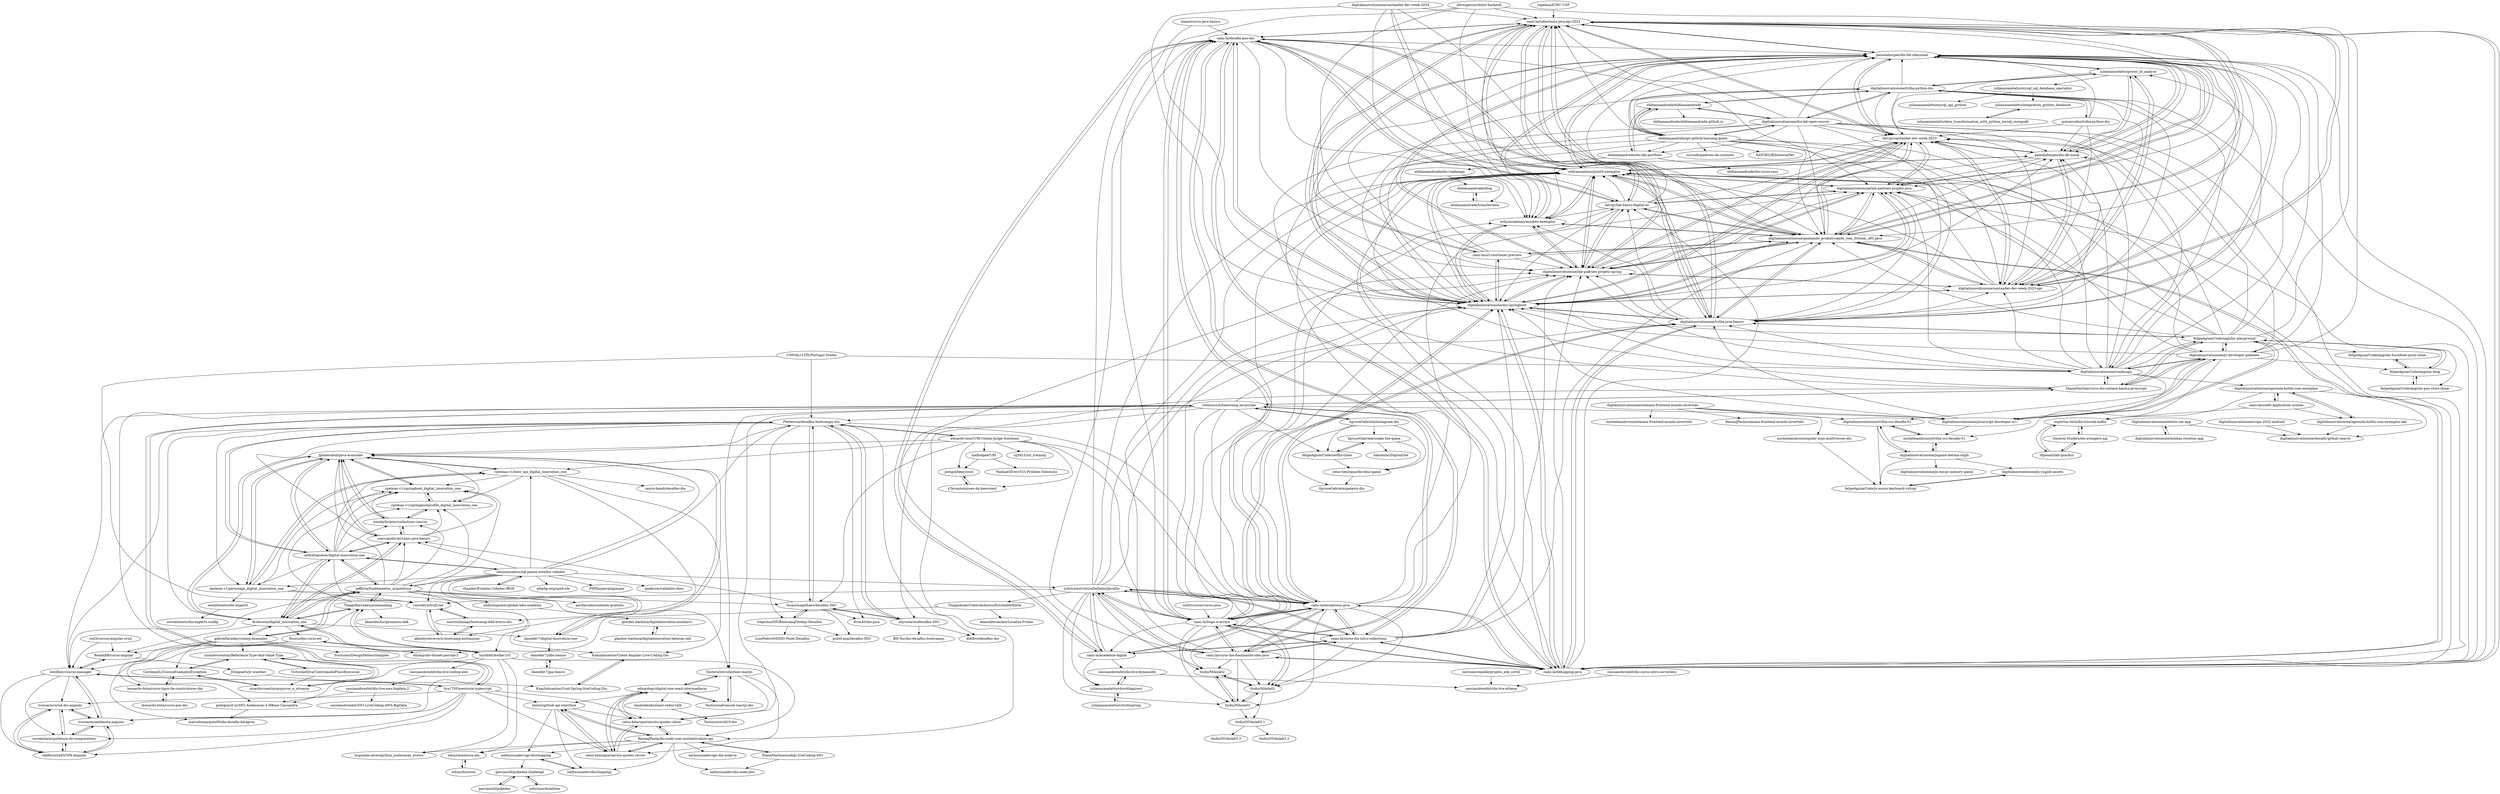 digraph G {
"ropalma/ICMC-USP" -> "cami-la/collections-java-api-2023" ["e"=1]
"eduardo-mior/URI-Online-Judge-Solutions" -> "Pleiterson/desafios-bootcamps-dio"
"eduardo-mior/URI-Online-Judge-Solutions" -> "malbolgee/URI"
"eduardo-mior/URI-Online-Judge-Solutions" -> "lucasrmagalhaes/desafios-DIO"
"eduardo-mior/URI-Online-Judge-Solutions" -> "cami-la/exceptions-java"
"eduardo-mior/URI-Online-Judge-Solutions" -> "rg3915/uri_training"
"eduardo-mior/URI-Online-Judge-Solutions" -> "xTecna/solucoes-da-beecrowd"
"eduardo-mior/URI-Online-Judge-Solutions" -> "rpeleias-v1/beer_api_digital_innovation_one"
"eduardo-mior/URI-Online-Judge-Solutions" -> "potigol/beecrowd"
"eduardo-mior/URI-Online-Judge-Solutions" -> "cami-la/loops-e-arrays"
"eduardo-mior/URI-Online-Judge-Solutions" -> "jpbaterabsb/java-avancado"
"loiane/curso-java-basico" -> "cami-la/desafio-poo-dio" ["e"=1]
"loiane/curso-java-basico" -> "cami-la/loops-e-arrays" ["e"=1]
"malbolgee/URI" -> "NadiaaOliverr/Uri-Problem-Solutions"
"malbolgee/URI" -> "potigol/beecrowd"
"potigol/beecrowd" -> "xTecna/solucoes-da-beecrowd"
"Tautorn/introduction-reactjs" -> "eduardogc/digital-one-react-intermediario"
"Tautorn/introduction-reactjs" -> "Tautorn/advanced-reactjs-dio"
"Tautorn/introduction-reactjs" -> "celso-henrique/naruto-quotes-client"
"Tautorn/introduction-reactjs" -> "celso-henrique/naruto-quotes-server"
"eduardogc/digital-one-react-intermediario" -> "Tautorn/introduction-reactjs"
"eduardogc/digital-one-react-intermediario" -> "celso-henrique/naruto-quotes-server"
"eduardogc/digital-one-react-intermediario" -> "Tautorn/advanced-reactjs-dio"
"eduardogc/digital-one-react-intermediario" -> "celso-henrique/naruto-quotes-client"
"eduardogc/digital-one-react-intermediario" -> "renatobenks/react-redux-talk"
"eduardogc/digital-one-react-intermediario" -> "benits/github-api-interface"
"ThiagoBarradas/jsonmasking" -> "drobcosta/digital_innovation_one"
"ThiagoBarradas/jsonmasking" -> "jeffhsta/fundamentos_arquitetura"
"ThiagoBarradas/jsonmasking" -> "luistkd4/docker101"
"ThiagoBarradas/jsonmasking" -> "rpeleias-v1/springboot_digital_innovation_one"
"ThiagoBarradas/jsonmasking" -> "khaosdoctor/promises-talk"
"jeffhsta/fundamentos_arquitetura" -> "ThiagoBarradas/jsonmasking"
"jeffhsta/fundamentos_arquitetura" -> "andrelugomes/digital-innovation-one"
"jeffhsta/fundamentos_arquitetura" -> "drobcosta/digital_innovation_one"
"jeffhsta/fundamentos_arquitetura" -> "jpbaterabsb/java-avancado"
"jeffhsta/fundamentos_arquitetura" -> "marcopollivier/class.java-basico"
"jeffhsta/fundamentos_arquitetura" -> "luistkd4/docker101"
"jeffhsta/fundamentos_arquitetura" -> "gabrielfaraday/csharp-examples"
"jeffhsta/fundamentos_arquitetura" -> "rpeleias-v1/springboot_digital_innovation_one"
"jeffhsta/fundamentos_arquitetura" -> "perifacode/conteudo-gratuito" ["e"=1]
"jeffhsta/fundamentos_arquitetura" -> "wesleyfuchter/collections-course"
"jeffhsta/fundamentos_arquitetura" -> "lucasrmagalhaes/desafios-DIO"
"jeffhsta/fundamentos_arquitetura" -> "Tautorn/introduction-reactjs"
"jeffhsta/fundamentos_arquitetura" -> "wesllhey/course-manager"
"jeffhsta/fundamentos_arquitetura" -> "andrelugomes/global-labs-academy"
"jeffhsta/fundamentos_arquitetura" -> "rpeleias-v1/springbootprofile_digital_innovation_one"
"andrelugomes/digital-innovation-one" -> "marcopollivier/class.java-basico"
"andrelugomes/digital-innovation-one" -> "chinnonsantos/sql-paises-estados-cidades"
"andrelugomes/digital-innovation-one" -> "jpbaterabsb/java-avancado"
"andrelugomes/digital-innovation-one" -> "drobcosta/digital_innovation_one"
"andrelugomes/digital-innovation-one" -> "rpeleias-v1/personapi_digital_innovation_one"
"andrelugomes/digital-innovation-one" -> "rpeleias-v1/springboot_digital_innovation_one"
"andrelugomes/digital-innovation-one" -> "rpeleias-v1/beer_api_digital_innovation_one"
"andrelugomes/digital-innovation-one" -> "jeffhsta/fundamentos_arquitetura"
"andrelugomes/digital-innovation-one" -> "wesleyfuchter/collections-course"
"andrelugomes/digital-innovation-one" -> "ruirodri/introJUnit"
"andrelugomes/digital-innovation-one" -> "rpeleias-v1/springbootprofile_digital_innovation_one"
"andrelugomes/digital-innovation-one" -> "Pleiterson/desafios-bootcamps-dio"
"marcopollivier/class.java-basico" -> "jpbaterabsb/java-avancado"
"marcopollivier/class.java-basico" -> "andrelugomes/digital-innovation-one"
"marcopollivier/class.java-basico" -> "wesleyfuchter/collections-course"
"marcopollivier/class.java-basico" -> "rpeleias-v1/springboot_digital_innovation_one"
"marcopollivier/class.java-basico" -> "rpeleias-v1/springbootprofile_digital_innovation_one"
"marcopollivier/class.java-basico" -> "drobcosta/digital_innovation_one"
"wesleyfuchter/collections-course" -> "marcopollivier/class.java-basico"
"wesleyfuchter/collections-course" -> "jpbaterabsb/java-avancado"
"wesleyfuchter/collections-course" -> "rpeleias-v1/springbootprofile_digital_innovation_one"
"wesleyfuchter/collections-course" -> "rpeleias-v1/springboot_digital_innovation_one"
"andrelugomes/global-labs-academy" -> "glauber-barboza/digitalinovation-mockmvc"
"cod3rcursos/curso-java" -> "cami-la/loops-e-arrays" ["e"=1]
"celso-henrique/dio-dino-game" -> "SpruceGabriela/genesis-dio"
"SpruceGabriela/instagram-dio" -> "SpruceGabriela/snake-the-game"
"SpruceGabriela/instagram-dio" -> "felipeAguiarCode/netflix-clone"
"SpruceGabriela/instagram-dio" -> "SpruceGabriela/genesis-dio"
"SpruceGabriela/instagram-dio" -> "stebsnusch/basecamp-javascript"
"SpruceGabriela/instagram-dio" -> "celso-henrique/dio-dino-game"
"UNIVALI-LITE/Portugol-Studio" -> "Pleiterson/desafios-bootcamps-dio" ["e"=1]
"UNIVALI-LITE/Portugol-Studio" -> "digitalinnovationone/roadmaps" ["e"=1]
"UNIVALI-LITE/Portugol-Studio" -> "ruirodri/introJUnit" ["e"=1]
"danielkv7/jdbc-basico" -> "danielkv7/jpa-basico"
"rpeleias-v1/personapi_digital_innovation_one" -> "rpeleias-v1/beer_api_digital_innovation_one"
"rpeleias-v1/personapi_digital_innovation_one" -> "jpbaterabsb/java-avancado"
"rpeleias-v1/personapi_digital_innovation_one" -> "Kamilahsantos/Client-Angular-Live-Coding-Dio"
"rpeleias-v1/personapi_digital_innovation_one" -> "rpeleias-v1/springboot_digital_innovation_one"
"rpeleias-v1/personapi_digital_innovation_one" -> "oswaldoneto/dio-experts"
"rpeleias-v1/personapi_digital_innovation_one" -> "ruirodri/introJUnit"
"Kamilahsantos/Crud-Spring-liveCoding-Dio" -> "Kamilahsantos/Client-Angular-Live-Coding-Dio"
"Kamilahsantos/Client-Angular-Live-Coding-Dio" -> "Kamilahsantos/Crud-Spring-liveCoding-Dio"
"SpruceGabriela/snake-the-game" -> "celso-henrique/dio-dino-game"
"SpruceGabriela/snake-the-game" -> "felipeAguiarCode/netflix-clone"
"SpruceGabriela/snake-the-game" -> "bahokubo/DigitalOne"
"gabrielfaraday/csharp-examples" -> "drobcosta/digital_innovation_one"
"gabrielfaraday/csharp-examples" -> "leonardo-buta/curso-tipos-de-construtores-dio"
"gabrielfaraday/csharp-examples" -> "elizarp/dio-dotnet-poo-lab-2"
"gabrielfaraday/csharp-examples" -> "wesllhey/course-manager"
"gabrielfaraday/csharp-examples" -> "CarolinaSL/CourseExamplesException"
"gabrielfaraday/csharp-examples" -> "ricardovicentini/Reference-Type-And-Value-Type"
"gabrielfaraday/csharp-examples" -> "jeffhsta/fundamentos_arquitetura"
"gabrielfaraday/csharp-examples" -> "ThiagoBarradas/jsonmasking"
"gabrielfaraday/csharp-examples" -> "RenanRB/curso-angular"
"gabrielfaraday/csharp-examples" -> "fructuoso/DesignPatternSamples" ["e"=1]
"lucasrmagalhaes/desafios-DIO" -> "Pleiterson/desafios-bootcamps-dio"
"lucasrmagalhaes/desafios-DIO" -> "trepichio/DIOBootcampNodejs-Desafios"
"lucasrmagalhaes/desafios-DIO" -> "8rux40/dio-java"
"lucasrmagalhaes/desafios-DIO" -> "shyoutarou/desafios-DIO"
"lucasrmagalhaes/desafios-DIO" -> "printf-ana/desafios-DIO"
"lucasrmagalhaes/desafios-DIO" -> "marcopollivier/class.java-basico"
"wesllhey/course-manager" -> "RenanRB/curso-angular"
"wesllhey/course-manager" -> "ivosoares/ambiente-angular"
"wesllhey/course-manager" -> "cahferreira93/SPA-Angular"
"wesllhey/course-manager" -> "raveenita/arquitetura-de-componentes"
"wesllhey/course-manager" -> "ivosoares/crud-dio-angular"
"wesllhey/course-manager" -> "lira1705/mentoria-typescript"
"JGhignatti/jv-weather" -> "Kamilahsantos/Crud-Spring-liveCoding-Dio"
"cod3rcursos/angular-crud" -> "wesllhey/course-manager" ["e"=1]
"cod3rcursos/angular-crud" -> "RenanRB/curso-angular" ["e"=1]
"danielkv7/digital-innovation-one" -> "jpbaterabsb/java-avancado"
"danielkv7/digital-innovation-one" -> "danielkv7/jdbc-basico"
"rpeleias-v1/beer_api_digital_innovation_one" -> "rpeleias-v1/personapi_digital_innovation_one"
"rpeleias-v1/beer_api_digital_innovation_one" -> "rpeleias-v1/springboot_digital_innovation_one"
"rpeleias-v1/beer_api_digital_innovation_one" -> "jpbaterabsb/java-avancado"
"rpeleias-v1/beer_api_digital_innovation_one" -> "rpeleias-v1/springbootprofile_digital_innovation_one"
"rpeleias-v1/beer_api_digital_innovation_one" -> "danielkv7/digital-innovation-one"
"rpeleias-v1/beer_api_digital_innovation_one" -> "Kamilahsantos/Client-Angular-Live-Coding-Dio"
"rpeleias-v1/beer_api_digital_innovation_one" -> "cassio-kendi/desafios-dio"
"felipeAguiarCode/netflix-clone" -> "SpruceGabriela/snake-the-game"
"felipeAguiarCode/netflix-clone" -> "celso-henrique/dio-dino-game"
"rpeleias-v1/springbootprofile_digital_innovation_one" -> "rpeleias-v1/springboot_digital_innovation_one"
"rpeleias-v1/springbootprofile_digital_innovation_one" -> "wesleyfuchter/collections-course"
"danielkv7/jpa-basico" -> "danielkv7/jdbc-basico"
"rpeleias-v1/springboot_digital_innovation_one" -> "rpeleias-v1/springbootprofile_digital_innovation_one"
"rpeleias-v1/springboot_digital_innovation_one" -> "jpbaterabsb/java-avancado"
"oswaldoneto/dio-experts" -> "oswaldoneto/dio-experts-config"
"drobcosta/digital_innovation_one" -> "jpbaterabsb/java-avancado"
"drobcosta/digital_innovation_one" -> "marcopollivier/class.java-basico"
"drobcosta/digital_innovation_one" -> "andrelugomes/digital-innovation-one"
"drobcosta/digital_innovation_one" -> "ThiagoBarradas/jsonmasking"
"drobcosta/digital_innovation_one" -> "jeffhsta/fundamentos_arquitetura"
"drobcosta/digital_innovation_one" -> "RenanRB/curso-angular"
"drobcosta/digital_innovation_one" -> "luistkd4/docker101"
"drobcosta/digital_innovation_one" -> "gabrielfaraday/csharp-examples"
"drobcosta/digital_innovation_one" -> "ftiosso/dio-curso-etl"
"drobcosta/digital_innovation_one" -> "danielkv7/digital-innovation-one"
"jpbaterabsb/java-avancado" -> "marcopollivier/class.java-basico"
"jpbaterabsb/java-avancado" -> "danielkv7/digital-innovation-one"
"jpbaterabsb/java-avancado" -> "wesleyfuchter/collections-course"
"jpbaterabsb/java-avancado" -> "rpeleias-v1/springboot_digital_innovation_one"
"jpbaterabsb/java-avancado" -> "rpeleias-v1/personapi_digital_innovation_one"
"jpbaterabsb/java-avancado" -> "rpeleias-v1/springbootprofile_digital_innovation_one"
"jpbaterabsb/java-avancado" -> "rpeleias-v1/beer_api_digital_innovation_one"
"jpbaterabsb/java-avancado" -> "drobcosta/digital_innovation_one"
"jpbaterabsb/java-avancado" -> "andrelugomes/digital-innovation-one"
"luistkd4/docker101" -> "cassianobrexbit/dio-live-coding-aws"
"luistkd4/docker101" -> "RenanJPaula/dio-node-user-authentication-api"
"luistkd4/docker101" -> "ftiosso/dio-curso-etl"
"luistkd4/docker101" -> "pentguard-zz/DIO-Aceleracao-4-HBase-Cassandra"
"luistkd4/docker101" -> "ThiagoBarradas/jsonmasking"
"luistkd4/docker101" -> "eduzz/mentoria-dio"
"luistkd4/docker101" -> "drobcosta/digital_innovation_one"
"luistkd4/docker101" -> "huguinho-alves/python_aceleracao_everys"
"neylsoncrepalde/projeto_eda_covid" -> "cassianobrexbit/dio-live-athena"
"RenanRB/curso-angular" -> "wesllhey/course-manager"
"RenanRB/curso-angular" -> "JGhignatti/jv-weather"
"Tautorn/advanced-reactjs-dio" -> "Tautorn/introduction-reactjs"
"Tautorn/advanced-reactjs-dio" -> "eduardogc/digital-one-react-intermediario"
"glauber-barboza/digitalinovation-mockmvc" -> "glauber-barboza/digitalinnovation-hateoas-init"
"eduzz/houston" -> "eduzz/mentoria-dio"
"glauber-barboza/digitalinnovation-hateoas-init" -> "glauber-barboza/digitalinovation-mockmvc"
"lira1705/mentoria-typescript" -> "ivosoares/ambiente-angular"
"lira1705/mentoria-typescript" -> "wesllhey/course-manager"
"lira1705/mentoria-typescript" -> "raveenita/arquitetura-de-componentes"
"lira1705/mentoria-typescript" -> "cahferreira93/SPA-Angular"
"lira1705/mentoria-typescript" -> "benits/github-api-interface"
"lira1705/mentoria-typescript" -> "stebsnusch/basecamp-javascript"
"lira1705/mentoria-typescript" -> "ivosoares/crud-dio-angular"
"lira1705/mentoria-typescript" -> "celso-henrique/naruto-quotes-server"
"lira1705/mentoria-typescript" -> "celso-henrique/naruto-quotes-client"
"cami-la/curso-dio-intro-collections" -> "cami-la/exceptions-java"
"cami-la/curso-dio-intro-collections" -> "cami-la/loops-e-arrays"
"cami-la/curso-dio-intro-collections" -> "willyancaetano/junit5-exemplos"
"cami-la/curso-dio-intro-collections" -> "cami-la/debugging-java"
"cami-la/curso-dio-intro-collections" -> "cami-la/curso-dio-dominando-ides-java"
"cami-la/curso-dio-intro-collections" -> "cami-la/desafio-poo-dio"
"cami-la/curso-dio-intro-collections" -> "jrdutra/estruturaDeDadosJavaDio"
"cami-la/curso-dio-intro-collections" -> "digitalinnovationone/dio-springboot"
"cami-la/curso-dio-intro-collections" -> "cami-la/academia-digital"
"cami-la/curso-dio-intro-collections" -> "tlcdio/MAula01"
"cami-la/curso-dio-intro-collections" -> "digitalinnovationone/lab-padroes-projeto-spring"
"cami-la/curso-dio-intro-collections" -> "digitalinnovationone/ganhando_produtividade_com_Stream_API_Java"
"cami-la/curso-dio-dominando-ides-java" -> "cami-la/loops-e-arrays"
"cami-la/curso-dio-dominando-ides-java" -> "cami-la/exceptions-java"
"cami-la/curso-dio-dominando-ides-java" -> "cami-la/curso-dio-intro-collections"
"cami-la/curso-dio-dominando-ides-java" -> "tlcdio/MAula01"
"cami-la/curso-dio-dominando-ides-java" -> "cami-la/debugging-java"
"cami-la/curso-dio-dominando-ides-java" -> "cami-la/desafio-poo-dio"
"cami-la/curso-dio-dominando-ides-java" -> "jrdutra/estruturaDeDadosJavaDio"
"cami-la/curso-dio-dominando-ides-java" -> "stebsnusch/basecamp-javascript"
"cami-la/curso-dio-dominando-ides-java" -> "willyancaetano/junit5-exemplos"
"cami-la/curso-dio-dominando-ides-java" -> "tlcdio/MAula03"
"cami-la/curso-dio-dominando-ides-java" -> "tlcdio/MAula02"
"cami-la/loops-e-arrays" -> "cami-la/exceptions-java"
"cami-la/loops-e-arrays" -> "cami-la/curso-dio-intro-collections"
"cami-la/loops-e-arrays" -> "cami-la/debugging-java"
"cami-la/loops-e-arrays" -> "cami-la/curso-dio-dominando-ides-java"
"cami-la/loops-e-arrays" -> "cami-la/desafio-poo-dio"
"cami-la/loops-e-arrays" -> "tlcdio/MAula01"
"cami-la/loops-e-arrays" -> "jrdutra/estruturaDeDadosJavaDio"
"cami-la/loops-e-arrays" -> "digitalinnovationone/dio-springboot"
"cami-la/loops-e-arrays" -> "digitalinnovationone/trilha-java-basico"
"cami-la/loops-e-arrays" -> "tlcdio/MAula02"
"cami-la/loops-e-arrays" -> "willyancaetano/junit5-exemplos"
"cami-la/loops-e-arrays" -> "tlcdio/MAula03"
"cami-la/loops-e-arrays" -> "digitalinnovationone/lab-padroes-projeto-spring"
"cami-la/loops-e-arrays" -> "cami-la/academia-digital"
"jrdutra/estruturaDeDadosJavaDio" -> "cami-la/exceptions-java"
"jrdutra/estruturaDeDadosJavaDio" -> "cami-la/curso-dio-intro-collections"
"jrdutra/estruturaDeDadosJavaDio" -> "cami-la/academia-digital"
"jrdutra/estruturaDeDadosJavaDio" -> "cami-la/loops-e-arrays"
"jrdutra/estruturaDeDadosJavaDio" -> "willyancaetano/junit5-exemplos"
"jrdutra/estruturaDeDadosJavaDio" -> "tlcdio/MAula01"
"jrdutra/estruturaDeDadosJavaDio" -> "ruirodri/introJUnit"
"jrdutra/estruturaDeDadosJavaDio" -> "digitalinnovationone/dio-springboot"
"jrdutra/estruturaDeDadosJavaDio" -> "tlcdio/MAula02"
"jrdutra/estruturaDeDadosJavaDio" -> "tlcdio/MAula03"
"jrdutra/estruturaDeDadosJavaDio" -> "julianazanelatto/rdswithapirest"
"jrdutra/estruturaDeDadosJavaDio" -> "cami-la/desafio-poo-dio"
"jrdutra/estruturaDeDadosJavaDio" -> "ThiagoAcam/ControleAcessoEstrelaDaMorte"
"jrdutra/estruturaDeDadosJavaDio" -> "digitalinnovationone/trilha-java-basico"
"jrdutra/estruturaDeDadosJavaDio" -> "cami-la/curso-dio-dominando-ides-java"
"stebsnusch/basecamp-javascript" -> "DianaMartine/curso-dio-sintaxe-basica-javascript"
"stebsnusch/basecamp-javascript" -> "lira1705/mentoria-typescript"
"stebsnusch/basecamp-javascript" -> "wesllhey/course-manager"
"stebsnusch/basecamp-javascript" -> "RenanJPaula/dio-node-user-authentication-api"
"stebsnusch/basecamp-javascript" -> "ivosoares/ambiente-angular"
"stebsnusch/basecamp-javascript" -> "cami-la/exceptions-java"
"stebsnusch/basecamp-javascript" -> "cami-la/curso-dio-dominando-ides-java"
"stebsnusch/basecamp-javascript" -> "SpruceGabriela/instagram-dio"
"stebsnusch/basecamp-javascript" -> "celso-henrique/naruto-quotes-client"
"stebsnusch/basecamp-javascript" -> "cami-la/loops-e-arrays"
"stebsnusch/basecamp-javascript" -> "Tautorn/introduction-reactjs"
"stebsnusch/basecamp-javascript" -> "Pleiterson/desafios-bootcamps-dio"
"stebsnusch/basecamp-javascript" -> "digitalinnovationone/dio-springboot"
"stebsnusch/basecamp-javascript" -> "digitalinnovationone/javascript-developer-m1"
"stebsnusch/basecamp-javascript" -> "felipeAguiarCode/netflix-clone"
"Pleiterson/desafios-bootcamps-dio" -> "lucasrmagalhaes/desafios-DIO"
"Pleiterson/desafios-bootcamps-dio" -> "shyoutarou/desafios-DIO"
"Pleiterson/desafios-bootcamps-dio" -> "eduardo-mior/URI-Online-Judge-Solutions"
"Pleiterson/desafios-bootcamps-dio" -> "trepichio/DIOBootcampNodejs-Desafios"
"Pleiterson/desafios-bootcamps-dio" -> "jpbaterabsb/java-avancado"
"Pleiterson/desafios-bootcamps-dio" -> "didifive/desafios-dio"
"Pleiterson/desafios-bootcamps-dio" -> "8rux40/dio-java"
"Pleiterson/desafios-bootcamps-dio" -> "andrelugomes/digital-innovation-one"
"Pleiterson/desafios-bootcamps-dio" -> "drobcosta/digital_innovation_one"
"Pleiterson/desafios-bootcamps-dio" -> "marcopollivier/class.java-basico"
"Pleiterson/desafios-bootcamps-dio" -> "wesllhey/course-manager"
"Pleiterson/desafios-bootcamps-dio" -> "rpeleias-v1/personapi_digital_innovation_one"
"Pleiterson/desafios-bootcamps-dio" -> "cami-la/exceptions-java"
"cami-la/desafio-poo-dio" -> "cami-la/debugging-java"
"cami-la/desafio-poo-dio" -> "cami-la/exceptions-java"
"cami-la/desafio-poo-dio" -> "digitalinnovationone/dio-springboot"
"cami-la/desafio-poo-dio" -> "willyancaetano/junit5-exemplos"
"cami-la/desafio-poo-dio" -> "digitalinnovationone/ganhando_produtividade_com_Stream_API_Java"
"cami-la/desafio-poo-dio" -> "cami-la/loops-e-arrays"
"cami-la/desafio-poo-dio" -> "cami-la/collections-java-api-2023"
"cami-la/desafio-poo-dio" -> "cami-la/curso-dio-intro-collections"
"cami-la/desafio-poo-dio" -> "digitalinnovationone/lab-padroes-projeto-spring"
"cami-la/desafio-poo-dio" -> "falvojr/lab-banco-digital-oo"
"cami-la/desafio-poo-dio" -> "willyancaetano/mockito-exemplos"
"cami-la/desafio-poo-dio" -> "digitalinnovationone/trilha-java-basico"
"cami-la/desafio-poo-dio" -> "digitalinnovationone/lab-padroes-projeto-java"
"cami-la/desafio-poo-dio" -> "pamelaborges/dio-bd-relacional"
"cami-la/desafio-poo-dio" -> "cami-la/academia-digital"
"falvojr/lab-banco-digital-oo" -> "digitalinnovationone/lab-padroes-projeto-spring"
"falvojr/lab-banco-digital-oo" -> "digitalinnovationone/lab-padroes-projeto-java"
"falvojr/lab-banco-digital-oo" -> "willyancaetano/mockito-exemplos"
"falvojr/lab-banco-digital-oo" -> "digitalinnovationone/ganhando_produtividade_com_Stream_API_Java"
"falvojr/lab-banco-digital-oo" -> "willyancaetano/junit5-exemplos"
"falvojr/lab-banco-digital-oo" -> "digitalinnovationone/dio-springboot"
"falvojr/lab-banco-digital-oo" -> "pamelaborges/dio-bd-relacional"
"falvojr/lab-banco-digital-oo" -> "cami-la/desafio-poo-dio"
"falvojr/lab-banco-digital-oo" -> "cami-la/collections-java-api-2023"
"falvojr/lab-banco-digital-oo" -> "falvojr/santander-dev-week-2023"
"raveenita/arquitetura-de-componentes" -> "cahferreira93/SPA-Angular"
"raveenita/arquitetura-de-componentes" -> "ivosoares/crud-dio-angular"
"raveenita/arquitetura-de-componentes" -> "ivosoares/ambiente-angular"
"cassianobrexbit/dio-live-coding-aws" -> "cassianobrexbit/dio-live-aws-bigdata-2"
"cassianobrexbit/dio-live-aws-bigdata-2" -> "cassianobrexbit/DIO-LiveCoding-AWS-BigData"
"cassianobrexbit/dio-live-aws-bigdata-2" -> "pentguard-zz/DIO-Aceleracao-4-HBase-Cassandra"
"shyoutarou/desafios-DIO" -> "Pleiterson/desafios-bootcamps-dio"
"shyoutarou/desafios-DIO" -> "lucasrmagalhaes/desafios-DIO"
"shyoutarou/desafios-DIO" -> "BH-Tec/dio-desafios-bootcamps"
"shyoutarou/desafios-DIO" -> "didifive/desafios-dio"
"ThiagoAcam/ControleAcessoEstrelaDaMorte" -> "adansklevanskis/Localiza.Frotas"
"ThiagoAcam/ControleAcessoEstrelaDaMorte" -> "elizarp/dio-dotnet-poo-lab-2"
"General-Studies/dio-avengers-api" -> "expertos-tech/dio-tutorial-kafka"
"General-Studies/dio-avengers-api" -> "thpoiani/lab-quarkus"
"ivosoares/ambiente-angular" -> "ivosoares/crud-dio-angular"
"ivosoares/ambiente-angular" -> "cahferreira93/SPA-Angular"
"ivosoares/ambiente-angular" -> "raveenita/arquitetura-de-componentes"
"ivosoares/ambiente-angular" -> "wesllhey/course-manager"
"ivosoares/crud-dio-angular" -> "cahferreira93/SPA-Angular"
"ivosoares/crud-dio-angular" -> "ivosoares/ambiente-angular"
"ivosoares/crud-dio-angular" -> "raveenita/arquitetura-de-componentes"
"renatobenks/react-redux-talk" -> "Tautorn/covid19-dio"
"marcoslimaqa/bootcamp-bdd-everis-dio" -> "akinelyreis/everis-bootcamp-automacao"
"marcoslimaqa/bootcamp-bdd-everis-dio" -> "ruirodri/introJUnit"
"celso-henrique/naruto-quotes-server" -> "celso-henrique/naruto-quotes-client"
"celso-henrique/naruto-quotes-server" -> "benits/github-api-interface"
"celso-henrique/naruto-quotes-server" -> "eduardogc/digital-one-react-intermediario"
"celso-henrique/naruto-quotes-server" -> "RenanJPaula/dio-node-user-authentication-api"
"celso-henrique/naruto-quotes-client" -> "celso-henrique/naruto-quotes-server"
"celso-henrique/naruto-quotes-client" -> "RenanJPaula/dio-node-user-authentication-api"
"celso-henrique/naruto-quotes-client" -> "eduardogc/digital-one-react-intermediario"
"trepichio/DIOBootcampNodejs-Desafios" -> "printf-ana/desafios-DIO"
"trepichio/DIOBootcampNodejs-Desafios" -> "LuizPedroSM/DIO-Node-Desafios"
"trepichio/DIOBootcampNodejs-Desafios" -> "lucasrmagalhaes/desafios-DIO"
"ruirodri/introJUnit" -> "akinelyreis/everis-bootcamp-automacao"
"ruirodri/introJUnit" -> "marcoslimaqa/bootcamp-bdd-everis-dio"
"benits/github-api-interface" -> "nathsouzadev/api-dioshopping"
"benits/github-api-interface" -> "celso-henrique/naruto-quotes-server"
"benits/github-api-interface" -> "nathsouzadev/dioshopping"
"benits/github-api-interface" -> "RenanJPaula/dio-node-user-authentication-api"
"benits/github-api-interface" -> "celso-henrique/naruto-quotes-client"
"nathsouzadev/dioshopping" -> "nathsouzadev/api-dioshopping"
"DianaMartine/nodeJs-liveCoding-DIO" -> "nathsouzadev/dio-node-jest"
"DianaMartine/nodeJs-liveCoding-DIO" -> "RenanJPaula/dio-node-user-authentication-api"
"cahferreira93/SPA-Angular" -> "ivosoares/crud-dio-angular"
"cahferreira93/SPA-Angular" -> "raveenita/arquitetura-de-componentes"
"cahferreira93/SPA-Angular" -> "ivosoares/ambiente-angular"
"ftiosso/dio-curso-etl" -> "pentguard-zz/DIO-Aceleracao-4-HBase-Cassandra"
"ftiosso/dio-curso-etl" -> "marcelomarques05/dio-desafio-dataproc"
"ftiosso/dio-curso-etl" -> "luistkd4/docker101"
"akinelyreis/everis-bootcamp-automacao" -> "marcoslimaqa/bootcamp-bdd-everis-dio"
"akinelyreis/everis-bootcamp-automacao" -> "ruirodri/introJUnit"
"nathsouzadev/api-dioshopping" -> "nathsouzadev/dioshopping"
"nathsouzadev/api-dioshopping" -> "garciawell/pokedex-challenge"
"pentguard-zz/DIO-Aceleracao-4-HBase-Cassandra" -> "marcelomarques05/dio-desafio-dataproc"
"digitalinnovationone/trilha-java-basico" -> "digitalinnovationone/ganhando_produtividade_com_Stream_API_Java"
"digitalinnovationone/trilha-java-basico" -> "cami-la/collections-java-api-2023"
"digitalinnovationone/trilha-java-basico" -> "digitalinnovationone/dio-springboot"
"digitalinnovationone/trilha-java-basico" -> "willyancaetano/junit5-exemplos"
"digitalinnovationone/trilha-java-basico" -> "cami-la/debugging-java"
"digitalinnovationone/trilha-java-basico" -> "pamelaborges/dio-bd-relacional"
"digitalinnovationone/trilha-java-basico" -> "digitalinnovationone/lab-padroes-projeto-java"
"digitalinnovationone/trilha-java-basico" -> "digitalinnovationone/lab-padroes-projeto-spring"
"digitalinnovationone/trilha-java-basico" -> "cami-la/desafio-poo-dio"
"digitalinnovationone/trilha-java-basico" -> "falvojr/santander-dev-week-2023"
"digitalinnovationone/trilha-java-basico" -> "willyancaetano/mockito-exemplos"
"digitalinnovationone/trilha-java-basico" -> "felipeAguiarCode/angular-playground"
"digitalinnovationone/trilha-java-basico" -> "cami-la/loops-e-arrays"
"digitalinnovationone/trilha-java-basico" -> "digitalinnovationone/santander-dev-week-2023-api"
"digitalinnovationone/trilha-java-basico" -> "falvojr/lab-banco-digital-oo"
"cami-la/exceptions-java" -> "cami-la/curso-dio-intro-collections"
"cami-la/exceptions-java" -> "cami-la/debugging-java"
"cami-la/exceptions-java" -> "cami-la/loops-e-arrays"
"cami-la/exceptions-java" -> "cami-la/desafio-poo-dio"
"cami-la/exceptions-java" -> "willyancaetano/junit5-exemplos"
"cami-la/exceptions-java" -> "digitalinnovationone/dio-springboot"
"cami-la/exceptions-java" -> "tlcdio/MAula01"
"cami-la/exceptions-java" -> "cami-la/curso-dio-dominando-ides-java"
"cami-la/exceptions-java" -> "jrdutra/estruturaDeDadosJavaDio"
"cami-la/exceptions-java" -> "digitalinnovationone/lab-padroes-projeto-spring"
"cami-la/exceptions-java" -> "cami-la/academia-digital"
"cami-la/exceptions-java" -> "tlcdio/MAula03"
"cami-la/exceptions-java" -> "tlcdio/MAula02"
"cami-la/exceptions-java" -> "digitalinnovationone/lab-padroes-projeto-java"
"cami-la/exceptions-java" -> "falvojr/lab-banco-digital-oo"
"cami-la/debugging-java" -> "cami-la/exceptions-java"
"cami-la/debugging-java" -> "cami-la/collections-java-api-2023"
"cami-la/debugging-java" -> "digitalinnovationone/trilha-java-basico"
"cami-la/debugging-java" -> "cami-la/desafio-poo-dio"
"cami-la/debugging-java" -> "digitalinnovationone/dio-springboot"
"cami-la/debugging-java" -> "cami-la/loops-e-arrays"
"cami-la/debugging-java" -> "digitalinnovationone/ganhando_produtividade_com_Stream_API_Java"
"cami-la/debugging-java" -> "willyancaetano/junit5-exemplos"
"cami-la/debugging-java" -> "cami-la/curso-dio-intro-collections"
"cami-la/debugging-java" -> "pamelaborges/dio-bd-relacional"
"cami-la/debugging-java" -> "falvojr/lab-banco-digital-oo"
"cami-la/debugging-java" -> "willyancaetano/mockito-exemplos"
"cami-la/debugging-java" -> "digitalinnovationone/lab-padroes-projeto-spring"
"cami-la/debugging-java" -> "cami-la/curso-dio-dominando-ides-java"
"cami-la/debugging-java" -> "digitalinnovationone/lab-padroes-projeto-java"
"digitalinnovationone/javascript-developer-m1" -> "digitalinnovationone/js-developer-pokedex"
"digitalinnovationone/javascript-developer-m1" -> "felipeAguiarCode/angular-playground"
"digitalinnovationone/javascript-developer-m1" -> "micheleambrosio/trilha-css-desafio-01"
"digitalinnovationone/javascript-developer-m1" -> "digitalinnovationone/dio-springboot"
"digitalinnovationone/javascript-developer-m1" -> "digitalinnovationone/trilha-java-basico"
"elidianaandrade/elidianaandrade" -> "elidianaandrade/dio-lab-portfolio"
"elidianaandrade/elidianaandrade" -> "elidianaandrade/elidianaandrade.github.io"
"elidianaandrade/elidianaandrade" -> "digitalinnovationone/dio-lab-open-source"
"elidianaandrade/elidianaandrade" -> "elidianaandrade/git-github-learning-quest"
"elidianaandrade/elidianaandrade" -> "digitalinnovationone/trilha-python-dio"
"tlcdio/MAula03" -> "tlcdio/MAula02"
"tlcdio/MAula03" -> "tlcdio/MAula01"
"tlcdio/MAula03" -> "tlcdio/OOAula03.1"
"tlcdio/MAula02" -> "tlcdio/MAula03"
"tlcdio/MAula02" -> "tlcdio/MAula01"
"tlcdio/MAula01" -> "tlcdio/MAula02"
"tlcdio/MAula01" -> "tlcdio/MAula03"
"tlcdio/MAula01" -> "tlcdio/OOAula03.1"
"tlcdio/OOAula03.1" -> "tlcdio/OOAula03.2"
"tlcdio/OOAula03.1" -> "tlcdio/OOAula03.3"
"willyancaetano/mockito-exemplos" -> "willyancaetano/junit5-exemplos"
"willyancaetano/mockito-exemplos" -> "digitalinnovationone/dio-springboot"
"willyancaetano/mockito-exemplos" -> "digitalinnovationone/ganhando_produtividade_com_Stream_API_Java"
"willyancaetano/mockito-exemplos" -> "pamelaborges/dio-bd-relacional"
"willyancaetano/mockito-exemplos" -> "digitalinnovationone/lab-padroes-projeto-spring"
"digitalinnovationone/dio-springboot" -> "willyancaetano/junit5-exemplos"
"digitalinnovationone/dio-springboot" -> "digitalinnovationone/ganhando_produtividade_com_Stream_API_Java"
"digitalinnovationone/dio-springboot" -> "digitalinnovationone/lab-padroes-projeto-spring"
"digitalinnovationone/dio-springboot" -> "pamelaborges/dio-bd-relacional"
"digitalinnovationone/dio-springboot" -> "cami-la/collections-java-api-2023"
"digitalinnovationone/dio-springboot" -> "digitalinnovationone/lab-padroes-projeto-java"
"digitalinnovationone/dio-springboot" -> "falvojr/santander-dev-week-2023"
"digitalinnovationone/dio-springboot" -> "willyancaetano/mockito-exemplos"
"digitalinnovationone/dio-springboot" -> "digitalinnovationone/santander-dev-week-2023-api"
"digitalinnovationone/dio-springboot" -> "digitalinnovationone/trilha-java-basico"
"digitalinnovationone/dio-springboot" -> "cami-la/desafio-poo-dio"
"digitalinnovationone/dio-springboot" -> "cami-la/debugging-java"
"digitalinnovationone/dio-springboot" -> "cami-la/exceptions-java"
"digitalinnovationone/dio-springboot" -> "pamelaborges/dio-db-nosql"
"digitalinnovationone/dio-springboot" -> "cami-la/url-shortener-preview"
"DianaMartine/curso-dio-sintaxe-basica-javascript" -> "digitalinnovationone/js-developer-pokedex"
"DianaMartine/curso-dio-sintaxe-basica-javascript" -> "stebsnusch/basecamp-javascript"
"DianaMartine/curso-dio-sintaxe-basica-javascript" -> "felipeAguiarCode/angular-playground"
"DianaMartine/curso-dio-sintaxe-basica-javascript" -> "digitalinnovationone/roadmaps"
"DianaMartine/curso-dio-sintaxe-basica-javascript" -> "willyancaetano/junit5-exemplos"
"DianaMartine/curso-dio-sintaxe-basica-javascript" -> "shyoutarou/desafios-DIO"
"digitalinnovationone/lab-padroes-projeto-spring" -> "digitalinnovationone/lab-padroes-projeto-java"
"digitalinnovationone/lab-padroes-projeto-spring" -> "digitalinnovationone/dio-springboot"
"digitalinnovationone/lab-padroes-projeto-spring" -> "willyancaetano/junit5-exemplos"
"digitalinnovationone/lab-padroes-projeto-spring" -> "falvojr/santander-dev-week-2023"
"digitalinnovationone/lab-padroes-projeto-spring" -> "digitalinnovationone/ganhando_produtividade_com_Stream_API_Java"
"digitalinnovationone/lab-padroes-projeto-spring" -> "pamelaborges/dio-bd-relacional"
"digitalinnovationone/lab-padroes-projeto-spring" -> "falvojr/lab-banco-digital-oo"
"digitalinnovationone/lab-padroes-projeto-spring" -> "digitalinnovationone/santander-dev-week-2023-api"
"digitalinnovationone/lab-padroes-projeto-spring" -> "cami-la/collections-java-api-2023"
"digitalinnovationone/lab-padroes-projeto-spring" -> "willyancaetano/mockito-exemplos"
"digitalinnovationone/lab-padroes-projeto-java" -> "digitalinnovationone/lab-padroes-projeto-spring"
"digitalinnovationone/lab-padroes-projeto-java" -> "digitalinnovationone/dio-springboot"
"digitalinnovationone/lab-padroes-projeto-java" -> "willyancaetano/junit5-exemplos"
"digitalinnovationone/lab-padroes-projeto-java" -> "falvojr/santander-dev-week-2023"
"digitalinnovationone/lab-padroes-projeto-java" -> "pamelaborges/dio-bd-relacional"
"digitalinnovationone/lab-padroes-projeto-java" -> "falvojr/lab-banco-digital-oo"
"digitalinnovationone/lab-padroes-projeto-java" -> "digitalinnovationone/ganhando_produtividade_com_Stream_API_Java"
"willyancaetano/junit5-exemplos" -> "willyancaetano/mockito-exemplos"
"willyancaetano/junit5-exemplos" -> "digitalinnovationone/dio-springboot"
"willyancaetano/junit5-exemplos" -> "digitalinnovationone/ganhando_produtividade_com_Stream_API_Java"
"willyancaetano/junit5-exemplos" -> "pamelaborges/dio-bd-relacional"
"willyancaetano/junit5-exemplos" -> "digitalinnovationone/lab-padroes-projeto-spring"
"willyancaetano/junit5-exemplos" -> "digitalinnovationone/lab-padroes-projeto-java"
"willyancaetano/junit5-exemplos" -> "cami-la/collections-java-api-2023"
"willyancaetano/junit5-exemplos" -> "falvojr/santander-dev-week-2023"
"willyancaetano/junit5-exemplos" -> "pamelaborges/dio-db-nosql"
"willyancaetano/junit5-exemplos" -> "digitalinnovationone/trilha-java-basico"
"leonardo-buta/curso-tipos-de-construtores-dio" -> "leonardo-buta/curso-poo-dio"
"leonardo-buta/curso-tipos-de-construtores-dio" -> "CarolinaSL/CourseExamplesException"
"ricardovicentini/Reference-Type-And-Value-Type" -> "ricardovicentini/arquivos_e_streams"
"ricardovicentini/Reference-Type-And-Value-Type" -> "CarolinaSL/CourseExamplesException"
"ricardovicentini/Reference-Type-And-Value-Type" -> "VictordaSiIva/ControlandoFluxoExecucao"
"expertos-tech/dio-tutorial-kafka" -> "General-Studies/dio-avengers-api"
"expertos-tech/dio-tutorial-kafka" -> "thpoiani/lab-quarkus"
"RenanJPaula/dio-node-user-authentication-api" -> "nathsouzadev/api-dioshopping"
"RenanJPaula/dio-node-user-authentication-api" -> "celso-henrique/naruto-quotes-client"
"RenanJPaula/dio-node-user-authentication-api" -> "celso-henrique/naruto-quotes-server"
"RenanJPaula/dio-node-user-authentication-api" -> "DianaMartine/nodeJs-liveCoding-DIO"
"RenanJPaula/dio-node-user-authentication-api" -> "benits/github-api-interface"
"RenanJPaula/dio-node-user-authentication-api" -> "nathsouzadev/dioshopping"
"RenanJPaula/dio-node-user-authentication-api" -> "eduzz/mentoria-dio"
"RenanJPaula/dio-node-user-authentication-api" -> "nathsouzadev/api-dio-node-ts"
"RenanJPaula/dio-node-user-authentication-api" -> "huguinho-alves/python_aceleracao_everys"
"RenanJPaula/dio-node-user-authentication-api" -> "nathsouzadev/dio-node-jest"
"cassianobrexbit/dio-live-dynamodb" -> "cassianobrexbit/dio-live-athena"
"cassianobrexbit/dio-live-dynamodb" -> "julianazanelatto/rdswithapirest"
"cami-la/academia-digital" -> "cassianobrexbit/dio-live-dynamodb"
"cami-la/academia-digital" -> "cami-la/exceptions-java"
"cami-la/academia-digital" -> "jrdutra/estruturaDeDadosJavaDio"
"cami-la/academia-digital" -> "cami-la/curso-dio-intro-collections"
"cami-la/academia-digital" -> "julianazanelatto/rdswithapirest"
"cami-la/academia-digital" -> "cami-la/desafio-poo-dio"
"cami-la/academia-digital" -> "digitalinnovationone/lab-padroes-projeto-spring"
"chandez/Estados-Cidades-IBGE" -> "chinnonsantos/sql-paises-estados-cidades" ["e"=1]
"micheleambrosio/spider-man-multiverses-dio" -> "felipeAguiarCode/js-music-keyboard-virtual"
"xTecna/solucoes-da-beecrowd" -> "potigol/beecrowd"
"elidianaandrade/blog" -> "elidianaandrade/transferdata"
"guicarvalho/trilha-python-dio" -> "digitalinnovationone/trilha-python-dio"
"guicarvalho/trilha-python-dio" -> "digitalinnovationone/santander-dev-week-2023-api"
"guicarvalho/trilha-python-dio" -> "pamelaborges/dio-bd-relacional"
"guicarvalho/trilha-python-dio" -> "pamelaborges/dio-db-nosql"
"guicarvalho/trilha-python-dio" -> "falvojr/santander-dev-week-2023"
"julianazanelatto/rdswithapirest" -> "julianazanelatto/s3withspring"
"julianazanelatto/rdswithapirest" -> "cassianobrexbit/dio-live-dynamodb"
"ricardovicentini/arquivos_e_streams" -> "CarolinaSL/CourseExamplesException"
"ricardovicentini/arquivos_e_streams" -> "ricardovicentini/Reference-Type-And-Value-Type"
"leonardo-buta/curso-poo-dio" -> "leonardo-buta/curso-tipos-de-construtores-dio"
"cassianobrexbit/dio-curso-intro-serverless" -> "cassianobrexbit/dio-live-athena"
"CarolinaSL/CourseExamplesException" -> "ricardovicentini/arquivos_e_streams"
"CarolinaSL/CourseExamplesException" -> "ricardovicentini/Reference-Type-And-Value-Type"
"CarolinaSL/CourseExamplesException" -> "leonardo-buta/curso-tipos-de-construtores-dio"
"garciawell/pokedex" -> "garciawell/pokedex-challenge"
"julianazanelatto/s3withspring" -> "julianazanelatto/rdswithapirest"
"VictordaSiIva/ControlandoFluxoExecucao" -> "ricardovicentini/arquivos_e_streams"
"VictordaSiIva/ControlandoFluxoExecucao" -> "ricardovicentini/Reference-Type-And-Value-Type"
"eduzz/mentoria-dio" -> "eduzz/houston"
"garciawell/pokedex-challenge" -> "garciawell/pokedex"
"garciawell/pokedex-challenge" -> "zchronoz/AulaInter"
"zchronoz/AulaInter" -> "garciawell/pokedex-challenge"
"digitalinnovationone/trilha-python-dio" -> "digitalinnovationone/dio-lab-open-source"
"digitalinnovationone/trilha-python-dio" -> "elidianaandrade/git-github-learning-quest"
"digitalinnovationone/trilha-python-dio" -> "pamelaborges/dio-bd-relacional"
"digitalinnovationone/trilha-python-dio" -> "digitalinnovationone/santander-dev-week-2023-api"
"digitalinnovationone/trilha-python-dio" -> "julianazanelatto/power_bi_analyst"
"digitalinnovationone/trilha-python-dio" -> "guicarvalho/trilha-python-dio"
"digitalinnovationone/trilha-python-dio" -> "pamelaborges/dio-db-nosql"
"digitalinnovationone/trilha-python-dio" -> "falvojr/santander-dev-week-2023"
"digitalinnovationone/trilha-python-dio" -> "digitalinnovationone/trilha-java-basico"
"digitalinnovationone/trilha-python-dio" -> "digitalinnovationone/roadmaps"
"digitalinnovationone/trilha-python-dio" -> "elidianaandrade/elidianaandrade"
"digitalinnovationone/trilha-python-dio" -> "cami-la/debugging-java"
"digitalinnovationone/trilha-python-dio" -> "digitalinnovationone/dio-springboot"
"felipeAguiarCode/angular-playground" -> "digitalinnovationone/js-developer-pokedex"
"felipeAguiarCode/angular-playground" -> "felipeAguiarCode/angular-blog"
"felipeAguiarCode/angular-playground" -> "digitalinnovationone/javascript-developer-m1"
"felipeAguiarCode/angular-playground" -> "felipeAguiarCode/angular-psn-store-clone"
"felipeAguiarCode/angular-playground" -> "digitalinnovationone/dio-springboot"
"felipeAguiarCode/angular-playground" -> "willyancaetano/junit5-exemplos"
"felipeAguiarCode/angular-playground" -> "digitalinnovationone/ganhando_produtividade_com_Stream_API_Java"
"felipeAguiarCode/angular-playground" -> "felipeAguiarCode/angular-buzzfeed-quizz-clone"
"felipeAguiarCode/angular-playground" -> "pamelaborges/dio-db-nosql"
"felipeAguiarCode/angular-playground" -> "pamelaborges/dio-bd-relacional"
"felipeAguiarCode/angular-playground" -> "falvojr/santander-dev-week-2023"
"felipeAguiarCode/angular-playground" -> "cami-la/collections-java-api-2023"
"felipeAguiarCode/angular-playground" -> "digitalinnovationone/trilha-java-basico"
"felipeAguiarCode/angular-playground" -> "DianaMartine/curso-dio-sintaxe-basica-javascript"
"felipeAguiarCode/angular-playground" -> "digitalinnovationone/lab-padroes-projeto-java"
"julianazanelatto/mysql_sql_database_specialist" -> "julianazanelatto/mysql_api_python"
"julianazanelatto/mysql_sql_database_specialist" -> "julianazanelatto/integration_python_database"
"julianazanelatto/power_bi_analyst" -> "pamelaborges/dio-db-nosql"
"julianazanelatto/power_bi_analyst" -> "pamelaborges/dio-bd-relacional"
"julianazanelatto/power_bi_analyst" -> "digitalinnovationone/santander-dev-week-2023-api"
"julianazanelatto/power_bi_analyst" -> "falvojr/santander-dev-week-2023"
"julianazanelatto/power_bi_analyst" -> "julianazanelatto/mysql_sql_database_specialist"
"julianazanelatto/power_bi_analyst" -> "digitalinnovationone/trilha-python-dio"
"digitalinnovationone/semana-frontend-mundo-invertido" -> "RenanJPaula/semana-frontend-mundo-invertido"
"digitalinnovationone/semana-frontend-mundo-invertido" -> "micheleambrosio/spider-man-multiverses-dio"
"digitalinnovationone/semana-frontend-mundo-invertido" -> "digitalinnovationone/trilha-css-desafio-01"
"digitalinnovationone/semana-frontend-mundo-invertido" -> "digitalinnovationone/javascript-developer-m1"
"digitalinnovationone/semana-frontend-mundo-invertido" -> "micheleambrosio/semana-frontend-mundo-invertido"
"digitalinnovationone/eletric-car-app" -> "digitalinnovationone/minhas-receitas-app"
"digitalinnovationone/eletric-car-app" -> "digitalinnovationone/desafio-github-search"
"digitalinnovationone/aprenda-kotlin-com-exemplos-lab" -> "digitalinnovationone/aprenda-kotlin-com-exemplos"
"digitalinnovationone/aprenda-kotlin-com-exemplos-lab" -> "digitalinnovationone/desafio-github-search"
"micheleambrosio/trilha-css-desafio-01" -> "digitalinnovationone/trilha-css-desafio-01"
"micheleambrosio/trilha-css-desafio-01" -> "digitalinnovationone/jsgame-detona-ralph"
"digitalinnovationone/js-developer-pokedex" -> "digitalinnovationone/javascript-developer-m1"
"digitalinnovationone/js-developer-pokedex" -> "felipeAguiarCode/angular-playground"
"digitalinnovationone/js-developer-pokedex" -> "DianaMartine/curso-dio-sintaxe-basica-javascript"
"digitalinnovationone/js-developer-pokedex" -> "digitalinnovationone/dio-springboot"
"digitalinnovationone/js-developer-pokedex" -> "felipeAguiarCode/angular-blog"
"digitalinnovationone/js-developer-pokedex" -> "digitalinnovationone/trilha-css-desafio-01"
"digitalinnovationone/js-developer-pokedex" -> "micheleambrosio/trilha-css-desafio-01"
"digitalinnovationone/js-developer-pokedex" -> "willyancaetano/junit5-exemplos"
"digitalinnovationone/js-developer-pokedex" -> "pamelaborges/dio-bd-relacional"
"digitalinnovationone/js-developer-pokedex" -> "cami-la/collections-java-api-2023"
"digitalinnovationone/js-developer-pokedex" -> "digitalinnovationone/roadmaps"
"felipeAguiarCode/angular-blog" -> "felipeAguiarCode/angular-psn-store-clone"
"felipeAguiarCode/angular-blog" -> "felipeAguiarCode/angular-buzzfeed-quizz-clone"
"felipeAguiarCode/angular-blog" -> "felipeAguiarCode/angular-playground"
"felipeAguiarCode/angular-psn-store-clone" -> "felipeAguiarCode/angular-blog"
"felipeAguiarCode/angular-buzzfeed-quizz-clone" -> "felipeAguiarCode/angular-blog"
"digitalinnovationone/roadmaps" -> "digitalinnovationone/santander-dev-week-2023-api"
"digitalinnovationone/roadmaps" -> "digitalinnovationone/js-developer-pokedex"
"digitalinnovationone/roadmaps" -> "pamelaborges/dio-bd-relacional"
"digitalinnovationone/roadmaps" -> "digitalinnovationone/lab-padroes-projeto-java"
"digitalinnovationone/roadmaps" -> "pamelaborges/dio-db-nosql"
"digitalinnovationone/roadmaps" -> "falvojr/santander-dev-week-2023"
"digitalinnovationone/roadmaps" -> "digitalinnovationone/lab-padroes-projeto-spring"
"digitalinnovationone/roadmaps" -> "felipeAguiarCode/angular-playground"
"digitalinnovationone/roadmaps" -> "digitalinnovationone/dio-springboot"
"digitalinnovationone/roadmaps" -> "willyancaetano/junit5-exemplos"
"digitalinnovationone/roadmaps" -> "digitalinnovationone/aprenda-kotlin-com-exemplos"
"digitalinnovationone/roadmaps" -> "DianaMartine/curso-dio-sintaxe-basica-javascript"
"digitalinnovationone/roadmaps" -> "digitalinnovationone/trilha-java-basico"
"digitalinnovationone/roadmaps" -> "digitalinnovationone/javascript-developer-m1"
"digitalinnovationone/roadmaps" -> "julianazanelatto/power_bi_analyst"
"digitalinnovationone/aprenda-kotlin-com-exemplos" -> "digitalinnovationone/aprenda-kotlin-com-exemplos-lab"
"digitalinnovationone/aprenda-kotlin-com-exemplos" -> "cami-la/credit-application-system"
"digitalinnovationone/aprenda-kotlin-com-exemplos" -> "expertos-tech/dio-tutorial-kafka"
"digitalinnovationone/aprenda-kotlin-com-exemplos" -> "digitalinnovationone/desafio-github-search"
"digitalinnovationone/copa-2022-android" -> "digitalinnovationone/desafio-github-search"
"digitalinnovationone/minhas-receitas-app" -> "digitalinnovationone/eletric-car-app"
"chinnonsantos/sql-paises-estados-cidades" -> "andrelugomes/digital-innovation-one"
"chinnonsantos/sql-paises-estados-cidades" -> "chandez/Estados-Cidades-IBGE" ["e"=1]
"chinnonsantos/sql-paises-estados-cidades" -> "rpeleias-v1/personapi_digital_innovation_one"
"chinnonsantos/sql-paises-estados-cidades" -> "rpeleias-v1/beer_api_digital_innovation_one"
"chinnonsantos/sql-paises-estados-cidades" -> "jrdutra/estruturaDeDadosJavaDio"
"chinnonsantos/sql-paises-estados-cidades" -> "ruirodri/introJUnit"
"chinnonsantos/sql-paises-estados-cidades" -> "jpbaterabsb/java-avancado"
"chinnonsantos/sql-paises-estados-cidades" -> "Pleiterson/desafios-bootcamps-dio"
"chinnonsantos/sql-paises-estados-cidades" -> "akinelyreis/everis-bootcamp-automacao"
"chinnonsantos/sql-paises-estados-cidades" -> "jeffhsta/fundamentos_arquitetura"
"chinnonsantos/sql-paises-estados-cidades" -> "nfephp-org/sped-nfe" ["e"=1]
"chinnonsantos/sql-paises-estados-cidades" -> "marcopollivier/class.java-basico"
"chinnonsantos/sql-paises-estados-cidades" -> "PHPJasper/phpjasper" ["e"=1]
"chinnonsantos/sql-paises-estados-cidades" -> "geekcom/validator-docs" ["e"=1]
"chinnonsantos/sql-paises-estados-cidades" -> "marcoslimaqa/bootcamp-bdd-everis-dio"
"digitalinnovationone/trilha-css-desafio-01" -> "micheleambrosio/trilha-css-desafio-01"
"digitalinnovationone/trilha-css-desafio-01" -> "digitalinnovationone/jsgame-detona-ralph"
"digitalinnovationone/trilha-css-desafio-01" -> "felipeAguiarCode/js-music-keyboard-virtual"
"elidianaandrade/dio-roadmaps" -> "elidianaandrade/blog"
"elidianaandrade/dio-roadmaps" -> "elidianaandrade/transferdata"
"julianazanelatto/integration_python_database" -> "julianazanelatto/data_transformation_with_python_mysql_mongodb"
"elidianaandrade/transferdata" -> "elidianaandrade/blog"
"elidianaandrade/git-github-learning-quest" -> "digitalinnovationone/dio-lab-open-source"
"elidianaandrade/git-github-learning-quest" -> "digitalinnovationone/trilha-python-dio"
"elidianaandrade/git-github-learning-quest" -> "cami-la/collections-java-api-2023"
"elidianaandrade/git-github-learning-quest" -> "digitalinnovationone/trilha-java-basico"
"elidianaandrade/git-github-learning-quest" -> "pamelaborges/dio-bd-relacional"
"elidianaandrade/git-github-learning-quest" -> "cami-la/debugging-java"
"elidianaandrade/git-github-learning-quest" -> "digitalinnovationone/ganhando_produtividade_com_Stream_API_Java"
"elidianaandrade/git-github-learning-quest" -> "digitalinnovationone/dio-springboot"
"elidianaandrade/git-github-learning-quest" -> "elidianaandrade/elidianaandrade"
"elidianaandrade/git-github-learning-quest" -> "digitalinnovationone/santander-dev-week-2023-api"
"elidianaandrade/git-github-learning-quest" -> "digitalinnovationone/js-developer-pokedex"
"elidianaandrade/git-github-learning-quest" -> "elidianaandrade/dio-lab-portfolio"
"elidianaandrade/git-github-learning-quest" -> "KAYOKG/BibliotecaDev" ["e"=1]
"elidianaandrade/git-github-learning-quest" -> "digitalinnovationone/roadmaps"
"elidianaandrade/git-github-learning-quest" -> "iuricode/padroes-de-commits" ["e"=1]
"digitalinnovationone/dio-lab-open-source" -> "elidianaandrade/git-github-learning-quest"
"digitalinnovationone/dio-lab-open-source" -> "digitalinnovationone/trilha-python-dio"
"digitalinnovationone/dio-lab-open-source" -> "cami-la/collections-java-api-2023"
"digitalinnovationone/dio-lab-open-source" -> "pamelaborges/dio-bd-relacional"
"digitalinnovationone/dio-lab-open-source" -> "digitalinnovationone/trilha-java-basico"
"digitalinnovationone/dio-lab-open-source" -> "digitalinnovationone/santander-dev-week-2023-api"
"digitalinnovationone/dio-lab-open-source" -> "cami-la/debugging-java"
"digitalinnovationone/dio-lab-open-source" -> "elidianaandrade/elidianaandrade"
"digitalinnovationone/dio-lab-open-source" -> "digitalinnovationone/js-developer-pokedex"
"digitalinnovationone/dio-lab-open-source" -> "digitalinnovationone/ganhando_produtividade_com_Stream_API_Java"
"digitalinnovationone/dio-lab-open-source" -> "digitalinnovationone/dio-springboot"
"digitalinnovationone/dio-lab-open-source" -> "elidianaandrade/dio-lab-portfolio"
"digitalinnovationone/dio-lab-open-source" -> "falvojr/santander-dev-week-2023"
"digitalinnovationone/dio-lab-open-source" -> "digitalinnovationone/roadmaps"
"digitalinnovationone/dio-lab-open-source" -> "DianaMartine/curso-dio-sintaxe-basica-javascript"
"cami-la/collections-java-api-2023" -> "digitalinnovationone/ganhando_produtividade_com_Stream_API_Java"
"cami-la/collections-java-api-2023" -> "digitalinnovationone/dio-springboot"
"cami-la/collections-java-api-2023" -> "pamelaborges/dio-bd-relacional"
"cami-la/collections-java-api-2023" -> "willyancaetano/junit5-exemplos"
"cami-la/collections-java-api-2023" -> "digitalinnovationone/trilha-java-basico"
"cami-la/collections-java-api-2023" -> "cami-la/debugging-java"
"cami-la/collections-java-api-2023" -> "digitalinnovationone/lab-padroes-projeto-spring"
"cami-la/collections-java-api-2023" -> "falvojr/santander-dev-week-2023"
"cami-la/collections-java-api-2023" -> "digitalinnovationone/santander-dev-week-2023-api"
"cami-la/collections-java-api-2023" -> "willyancaetano/mockito-exemplos"
"cami-la/collections-java-api-2023" -> "cami-la/url-shortener-preview"
"cami-la/collections-java-api-2023" -> "digitalinnovationone/lab-padroes-projeto-java"
"cami-la/collections-java-api-2023" -> "cami-la/desafio-poo-dio"
"cami-la/collections-java-api-2023" -> "pamelaborges/dio-db-nosql"
"cami-la/collections-java-api-2023" -> "falvojr/lab-banco-digital-oo"
"falvojr/santander-dev-week-2023" -> "digitalinnovationone/santander-dev-week-2023-api"
"falvojr/santander-dev-week-2023" -> "digitalinnovationone/lab-padroes-projeto-spring"
"falvojr/santander-dev-week-2023" -> "digitalinnovationone/lab-padroes-projeto-java"
"falvojr/santander-dev-week-2023" -> "pamelaborges/dio-bd-relacional"
"falvojr/santander-dev-week-2023" -> "digitalinnovationone/dio-springboot"
"falvojr/santander-dev-week-2023" -> "willyancaetano/junit5-exemplos"
"falvojr/santander-dev-week-2023" -> "digitalinnovationone/ganhando_produtividade_com_Stream_API_Java"
"falvojr/santander-dev-week-2023" -> "pamelaborges/dio-db-nosql"
"falvojr/santander-dev-week-2023" -> "cami-la/collections-java-api-2023"
"falvojr/santander-dev-week-2023" -> "willyancaetano/mockito-exemplos"
"pamelaborges/dio-bd-relacional" -> "pamelaborges/dio-db-nosql"
"pamelaborges/dio-bd-relacional" -> "digitalinnovationone/ganhando_produtividade_com_Stream_API_Java"
"pamelaborges/dio-bd-relacional" -> "digitalinnovationone/dio-springboot"
"pamelaborges/dio-bd-relacional" -> "willyancaetano/junit5-exemplos"
"pamelaborges/dio-bd-relacional" -> "digitalinnovationone/santander-dev-week-2023-api"
"pamelaborges/dio-bd-relacional" -> "cami-la/collections-java-api-2023"
"pamelaborges/dio-bd-relacional" -> "falvojr/santander-dev-week-2023"
"pamelaborges/dio-bd-relacional" -> "digitalinnovationone/lab-padroes-projeto-spring"
"pamelaborges/dio-bd-relacional" -> "digitalinnovationone/lab-padroes-projeto-java"
"pamelaborges/dio-bd-relacional" -> "willyancaetano/mockito-exemplos"
"pamelaborges/dio-bd-relacional" -> "digitalinnovationone/trilha-java-basico"
"pamelaborges/dio-bd-relacional" -> "julianazanelatto/power_bi_analyst"
"digitalinnovationone/santander-dev-week-2023-api" -> "falvojr/santander-dev-week-2023"
"digitalinnovationone/santander-dev-week-2023-api" -> "pamelaborges/dio-bd-relacional"
"digitalinnovationone/santander-dev-week-2023-api" -> "pamelaborges/dio-db-nosql"
"digitalinnovationone/santander-dev-week-2023-api" -> "digitalinnovationone/dio-springboot"
"digitalinnovationone/santander-dev-week-2023-api" -> "digitalinnovationone/lab-padroes-projeto-spring"
"digitalinnovationone/santander-dev-week-2023-api" -> "digitalinnovationone/ganhando_produtividade_com_Stream_API_Java"
"digitalinnovationone/santander-dev-week-2023-api" -> "digitalinnovationone/lab-padroes-projeto-java"
"digitalinnovationone/santander-dev-week-2023-api" -> "cami-la/collections-java-api-2023"
"digitalinnovationone/santander-dev-week-2023-api" -> "willyancaetano/junit5-exemplos"
"digitalinnovationone/santander-dev-week-2023-api" -> "julianazanelatto/power_bi_analyst"
"pamelaborges/dio-db-nosql" -> "pamelaborges/dio-bd-relacional"
"pamelaborges/dio-db-nosql" -> "digitalinnovationone/santander-dev-week-2023-api"
"pamelaborges/dio-db-nosql" -> "willyancaetano/junit5-exemplos"
"pamelaborges/dio-db-nosql" -> "julianazanelatto/power_bi_analyst"
"pamelaborges/dio-db-nosql" -> "falvojr/santander-dev-week-2023"
"pamelaborges/dio-db-nosql" -> "digitalinnovationone/lab-padroes-projeto-java"
"pamelaborges/dio-db-nosql" -> "digitalinnovationone/lab-padroes-projeto-spring"
"digitalinnovationone/ganhando_produtividade_com_Stream_API_Java" -> "cami-la/collections-java-api-2023"
"digitalinnovationone/ganhando_produtividade_com_Stream_API_Java" -> "digitalinnovationone/dio-springboot"
"digitalinnovationone/ganhando_produtividade_com_Stream_API_Java" -> "pamelaborges/dio-bd-relacional"
"digitalinnovationone/ganhando_produtividade_com_Stream_API_Java" -> "willyancaetano/junit5-exemplos"
"digitalinnovationone/ganhando_produtividade_com_Stream_API_Java" -> "digitalinnovationone/trilha-java-basico"
"digitalinnovationone/ganhando_produtividade_com_Stream_API_Java" -> "digitalinnovationone/lab-padroes-projeto-spring"
"digitalinnovationone/ganhando_produtividade_com_Stream_API_Java" -> "cami-la/url-shortener-preview"
"digitalinnovationone/ganhando_produtividade_com_Stream_API_Java" -> "willyancaetano/mockito-exemplos"
"digitalinnovationone/ganhando_produtividade_com_Stream_API_Java" -> "falvojr/santander-dev-week-2023"
"digitalinnovationone/ganhando_produtividade_com_Stream_API_Java" -> "digitalinnovationone/lab-padroes-projeto-java"
"digitalinnovationone/ganhando_produtividade_com_Stream_API_Java" -> "digitalinnovationone/santander-dev-week-2023-api"
"digitalinnovationone/ganhando_produtividade_com_Stream_API_Java" -> "cami-la/desafio-poo-dio"
"digitalinnovationone/ganhando_produtividade_com_Stream_API_Java" -> "cami-la/debugging-java"
"digitalinnovationone/ganhando_produtividade_com_Stream_API_Java" -> "falvojr/lab-banco-digital-oo"
"digitalinnovationone/ganhando_produtividade_com_Stream_API_Java" -> "pamelaborges/dio-db-nosql"
"cami-la/credit-application-system" -> "digitalinnovationone/aprenda-kotlin-com-exemplos"
"cami-la/credit-application-system" -> "expertos-tech/dio-tutorial-kafka"
"cami-la/credit-application-system" -> "digitalinnovationone/aprenda-kotlin-com-exemplos-lab"
"cami-la/url-shortener-preview" -> "digitalinnovationone/ganhando_produtividade_com_Stream_API_Java"
"cami-la/url-shortener-preview" -> "willyancaetano/junit5-exemplos"
"cami-la/url-shortener-preview" -> "cami-la/collections-java-api-2023"
"cami-la/url-shortener-preview" -> "digitalinnovationone/dio-springboot"
"cami-la/url-shortener-preview" -> "pamelaborges/dio-bd-relacional"
"cami-la/url-shortener-preview" -> "digitalinnovationone/lab-padroes-projeto-java"
"cami-la/url-shortener-preview" -> "digitalinnovationone/lab-padroes-projeto-spring"
"digitalinnovationone/jsgame-detona-ralph" -> "felipeAguiarCode/js-music-keyboard-virtual"
"digitalinnovationone/jsgame-detona-ralph" -> "digitalinnovationone/js-emoji-memory-game"
"digitalinnovationone/jsgame-detona-ralph" -> "digitalinnovationone/js-yugioh-assets"
"digitalinnovationone/jsgame-detona-ralph" -> "digitalinnovationone/trilha-css-desafio-01"
"digitalinnovationone/jsgame-detona-ralph" -> "micheleambrosio/trilha-css-desafio-01"
"digitalinnovationone/js-yugioh-assets" -> "felipeAguiarCode/js-music-keyboard-virtual"
"felipeAguiarCode/js-music-keyboard-virtual" -> "digitalinnovationone/js-yugioh-assets"
"devsuperior/dslist-backend" -> "digitalinnovationone/dio-springboot" ["e"=1]
"devsuperior/dslist-backend" -> "digitalinnovationone/lab-padroes-projeto-spring" ["e"=1]
"devsuperior/dslist-backend" -> "willyancaetano/mockito-exemplos" ["e"=1]
"devsuperior/dslist-backend" -> "cami-la/collections-java-api-2023" ["e"=1]
"devsuperior/dslist-backend" -> "digitalinnovationone/ganhando_produtividade_com_Stream_API_Java" ["e"=1]
"elidianaandrade/dio-lab-portfolio" -> "elidianaandrade/dio-roadmaps"
"elidianaandrade/dio-lab-portfolio" -> "elidianaandrade/dio-curso-sass"
"elidianaandrade/dio-lab-portfolio" -> "elidianaandrade/elidianaandrade"
"thpoiani/lab-quarkus" -> "General-Studies/dio-avengers-api"
"thpoiani/lab-quarkus" -> "expertos-tech/dio-tutorial-kafka"
"julianazanelatto/data_transformation_with_python_mysql_mongodb" -> "julianazanelatto/integration_python_database"
"digitalinnovationone/santander-dev-week-2024" -> "cami-la/collections-java-api-2023"
"digitalinnovationone/santander-dev-week-2024" -> "digitalinnovationone/ganhando_produtividade_com_Stream_API_Java"
"digitalinnovationone/santander-dev-week-2024" -> "willyancaetano/junit5-exemplos"
"digitalinnovationone/santander-dev-week-2024" -> "falvojr/lab-banco-digital-oo"
"digitalinnovationone/santander-dev-week-2024" -> "willyancaetano/mockito-exemplos"
"digitalinnovationone/santander-dev-week-2024" -> "digitalinnovationone/dio-springboot"
"ropalma/ICMC-USP" ["l"="5.654,-20.591", "c"=96]
"cami-la/collections-java-api-2023" ["l"="6.112,-21.743"]
"eduardo-mior/URI-Online-Judge-Solutions" ["l"="6.266,-21.623"]
"Pleiterson/desafios-bootcamps-dio" ["l"="6.308,-21.628"]
"malbolgee/URI" ["l"="6.247,-21.548"]
"lucasrmagalhaes/desafios-DIO" ["l"="6.313,-21.596"]
"cami-la/exceptions-java" ["l"="6.201,-21.725"]
"rg3915/uri_training" ["l"="6.235,-21.608"]
"xTecna/solucoes-da-beecrowd" ["l"="6.225,-21.583"]
"rpeleias-v1/beer_api_digital_innovation_one" ["l"="6.354,-21.591"]
"potigol/beecrowd" ["l"="6.242,-21.571"]
"cami-la/loops-e-arrays" ["l"="6.19,-21.71"]
"jpbaterabsb/java-avancado" ["l"="6.36,-21.612"]
"loiane/curso-java-basico" ["l"="5.637,-20.384", "c"=96]
"cami-la/desafio-poo-dio" ["l"="6.17,-21.754"]
"NadiaaOliverr/Uri-Problem-Solutions" ["l"="6.241,-21.516"]
"Tautorn/introduction-reactjs" ["l"="6.376,-21.728"]
"eduardogc/digital-one-react-intermediario" ["l"="6.401,-21.757"]
"Tautorn/advanced-reactjs-dio" ["l"="6.4,-21.733"]
"celso-henrique/naruto-quotes-client" ["l"="6.368,-21.752"]
"celso-henrique/naruto-quotes-server" ["l"="6.385,-21.753"]
"renatobenks/react-redux-talk" ["l"="6.452,-21.789"]
"benits/github-api-interface" ["l"="6.393,-21.772"]
"ThiagoBarradas/jsonmasking" ["l"="6.428,-21.638"]
"drobcosta/digital_innovation_one" ["l"="6.402,-21.635"]
"jeffhsta/fundamentos_arquitetura" ["l"="6.387,-21.646"]
"luistkd4/docker101" ["l"="6.445,-21.665"]
"rpeleias-v1/springboot_digital_innovation_one" ["l"="6.387,-21.608"]
"khaosdoctor/promises-talk" ["l"="6.463,-21.615"]
"andrelugomes/digital-innovation-one" ["l"="6.353,-21.631"]
"marcopollivier/class.java-basico" ["l"="6.368,-21.625"]
"gabrielfaraday/csharp-examples" ["l"="6.42,-21.67"]
"perifacode/conteudo-gratuito" ["l"="5.64,-20.457", "c"=96]
"wesleyfuchter/collections-course" ["l"="6.384,-21.62"]
"wesllhey/course-manager" ["l"="6.353,-21.691"]
"andrelugomes/global-labs-academy" ["l"="6.439,-21.6"]
"rpeleias-v1/springbootprofile_digital_innovation_one" ["l"="6.376,-21.603"]
"chinnonsantos/sql-paises-estados-cidades" ["l"="6.33,-21.646"]
"rpeleias-v1/personapi_digital_innovation_one" ["l"="6.342,-21.604"]
"ruirodri/introJUnit" ["l"="6.302,-21.658"]
"glauber-barboza/digitalinovation-mockmvc" ["l"="6.466,-21.578"]
"cod3rcursos/curso-java" ["l"="5.701,-20.322", "c"=96]
"celso-henrique/dio-dino-game" ["l"="6.303,-21.824"]
"SpruceGabriela/genesis-dio" ["l"="6.326,-21.811"]
"SpruceGabriela/instagram-dio" ["l"="6.3,-21.785"]
"SpruceGabriela/snake-the-game" ["l"="6.32,-21.832"]
"felipeAguiarCode/netflix-clone" ["l"="6.303,-21.804"]
"stebsnusch/basecamp-javascript" ["l"="6.274,-21.727"]
"UNIVALI-LITE/Portugol-Studio" ["l"="5.574,-20.614", "c"=96]
"digitalinnovationone/roadmaps" ["l"="6.085,-21.735"]
"danielkv7/jdbc-basico" ["l"="6.425,-21.542"]
"danielkv7/jpa-basico" ["l"="6.438,-21.522"]
"Kamilahsantos/Client-Angular-Live-Coding-Dio" ["l"="6.378,-21.573"]
"oswaldoneto/dio-experts" ["l"="6.35,-21.552"]
"Kamilahsantos/Crud-Spring-liveCoding-Dio" ["l"="6.405,-21.577"]
"bahokubo/DigitalOne" ["l"="6.336,-21.86"]
"leonardo-buta/curso-tipos-de-construtores-dio" ["l"="6.462,-21.693"]
"elizarp/dio-dotnet-poo-lab-2" ["l"="6.38,-21.704"]
"CarolinaSL/CourseExamplesException" ["l"="6.468,-21.679"]
"ricardovicentini/Reference-Type-And-Value-Type" ["l"="6.48,-21.673"]
"RenanRB/curso-angular" ["l"="6.393,-21.669"]
"fructuoso/DesignPatternSamples" ["l"="-33.857,-3.394", "c"=249]
"trepichio/DIOBootcampNodejs-Desafios" ["l"="6.309,-21.567"]
"8rux40/dio-java" ["l"="6.293,-21.603"]
"shyoutarou/desafios-DIO" ["l"="6.265,-21.603"]
"printf-ana/desafios-DIO" ["l"="6.319,-21.548"]
"ivosoares/ambiente-angular" ["l"="6.326,-21.712"]
"cahferreira93/SPA-Angular" ["l"="6.342,-21.707"]
"raveenita/arquitetura-de-componentes" ["l"="6.354,-21.716"]
"ivosoares/crud-dio-angular" ["l"="6.34,-21.72"]
"lira1705/mentoria-typescript" ["l"="6.34,-21.736"]
"JGhignatti/jv-weather" ["l"="6.418,-21.611"]
"cod3rcursos/angular-crud" ["l"="5.749,-20.153", "c"=96]
"danielkv7/digital-innovation-one" ["l"="6.391,-21.587"]
"cassio-kendi/desafios-dio" ["l"="6.374,-21.549"]
"oswaldoneto/dio-experts-config" ["l"="6.357,-21.524"]
"ftiosso/dio-curso-etl" ["l"="6.465,-21.646"]
"cassianobrexbit/dio-live-coding-aws" ["l"="6.499,-21.633"]
"RenanJPaula/dio-node-user-authentication-api" ["l"="6.412,-21.745"]
"pentguard-zz/DIO-Aceleracao-4-HBase-Cassandra" ["l"="6.488,-21.648"]
"eduzz/mentoria-dio" ["l"="6.462,-21.719"]
"huguinho-alves/python_aceleracao_everys" ["l"="6.441,-21.71"]
"neylsoncrepalde/projeto_eda_covid" ["l"="6.255,-21.882"]
"cassianobrexbit/dio-live-athena" ["l"="6.241,-21.858"]
"glauber-barboza/digitalinnovation-hateoas-init" ["l"="6.482,-21.566"]
"eduzz/houston" ["l"="6.488,-21.729"]
"cami-la/curso-dio-intro-collections" ["l"="6.191,-21.745"]
"willyancaetano/junit5-exemplos" ["l"="6.147,-21.747"]
"cami-la/debugging-java" ["l"="6.156,-21.729"]
"cami-la/curso-dio-dominando-ides-java" ["l"="6.222,-21.739"]
"jrdutra/estruturaDeDadosJavaDio" ["l"="6.224,-21.721"]
"digitalinnovationone/dio-springboot" ["l"="6.133,-21.737"]
"cami-la/academia-digital" ["l"="6.207,-21.762"]
"tlcdio/MAula01" ["l"="6.214,-21.696"]
"digitalinnovationone/lab-padroes-projeto-spring" ["l"="6.142,-21.76"]
"digitalinnovationone/ganhando_produtividade_com_Stream_API_Java" ["l"="6.125,-21.766"]
"tlcdio/MAula03" ["l"="6.227,-21.69"]
"tlcdio/MAula02" ["l"="6.235,-21.706"]
"digitalinnovationone/trilha-java-basico" ["l"="6.126,-21.723"]
"julianazanelatto/rdswithapirest" ["l"="6.235,-21.786"]
"ThiagoAcam/ControleAcessoEstrelaDaMorte" ["l"="6.308,-21.736"]
"DianaMartine/curso-dio-sintaxe-basica-javascript" ["l"="6.154,-21.686"]
"digitalinnovationone/javascript-developer-m1" ["l"="6.125,-21.669"]
"didifive/desafios-dio" ["l"="6.283,-21.584"]
"falvojr/lab-banco-digital-oo" ["l"="6.154,-21.772"]
"willyancaetano/mockito-exemplos" ["l"="6.139,-21.777"]
"digitalinnovationone/lab-padroes-projeto-java" ["l"="6.127,-21.752"]
"pamelaborges/dio-bd-relacional" ["l"="6.099,-21.754"]
"falvojr/santander-dev-week-2023" ["l"="6.108,-21.769"]
"cassianobrexbit/dio-live-aws-bigdata-2" ["l"="6.526,-21.633"]
"cassianobrexbit/DIO-LiveCoding-AWS-BigData" ["l"="6.551,-21.627"]
"BH-Tec/dio-desafios-bootcamps" ["l"="6.268,-21.566"]
"adansklevanskis/Localiza.Frotas" ["l"="6.325,-21.765"]
"General-Studies/dio-avengers-api" ["l"="5.864,-21.854"]
"expertos-tech/dio-tutorial-kafka" ["l"="5.884,-21.836"]
"thpoiani/lab-quarkus" ["l"="5.858,-21.839"]
"Tautorn/covid19-dio" ["l"="6.479,-21.802"]
"marcoslimaqa/bootcamp-bdd-everis-dio" ["l"="6.32,-21.67"]
"akinelyreis/everis-bootcamp-automacao" ["l"="6.306,-21.674"]
"LuizPedroSM/DIO-Node-Desafios" ["l"="6.305,-21.534"]
"nathsouzadev/api-dioshopping" ["l"="6.425,-21.793"]
"nathsouzadev/dioshopping" ["l"="6.418,-21.779"]
"DianaMartine/nodeJs-liveCoding-DIO" ["l"="6.439,-21.747"]
"nathsouzadev/dio-node-jest" ["l"="6.451,-21.757"]
"marcelomarques05/dio-desafio-dataproc" ["l"="6.503,-21.652"]
"garciawell/pokedex-challenge" ["l"="6.454,-21.827"]
"felipeAguiarCode/angular-playground" ["l"="6.115,-21.702"]
"digitalinnovationone/santander-dev-week-2023-api" ["l"="6.086,-21.769"]
"digitalinnovationone/js-developer-pokedex" ["l"="6.093,-21.689"]
"micheleambrosio/trilha-css-desafio-01" ["l"="6.068,-21.628"]
"elidianaandrade/elidianaandrade" ["l"="5.987,-21.74"]
"elidianaandrade/dio-lab-portfolio" ["l"="5.967,-21.712"]
"elidianaandrade/elidianaandrade.github.io" ["l"="5.945,-21.748"]
"digitalinnovationone/dio-lab-open-source" ["l"="6.054,-21.712"]
"elidianaandrade/git-github-learning-quest" ["l"="6.027,-21.745"]
"digitalinnovationone/trilha-python-dio" ["l"="6.052,-21.778"]
"tlcdio/OOAula03.1" ["l"="6.214,-21.656"]
"tlcdio/OOAula03.2" ["l"="6.197,-21.627"]
"tlcdio/OOAula03.3" ["l"="6.214,-21.631"]
"pamelaborges/dio-db-nosql" ["l"="6.105,-21.783"]
"cami-la/url-shortener-preview" ["l"="6.103,-21.725"]
"leonardo-buta/curso-poo-dio" ["l"="6.483,-21.702"]
"ricardovicentini/arquivos_e_streams" ["l"="6.492,-21.685"]
"VictordaSiIva/ControlandoFluxoExecucao" ["l"="6.506,-21.675"]
"nathsouzadev/api-dio-node-ts" ["l"="6.438,-21.766"]
"cassianobrexbit/dio-live-dynamodb" ["l"="6.231,-21.814"]
"chandez/Estados-Cidades-IBGE" ["l"="7.076,-21.326", "c"=829]
"micheleambrosio/spider-man-multiverses-dio" ["l"="6.055,-21.555"]
"felipeAguiarCode/js-music-keyboard-virtual" ["l"="6.042,-21.577"]
"elidianaandrade/blog" ["l"="5.885,-21.695"]
"elidianaandrade/transferdata" ["l"="5.889,-21.681"]
"guicarvalho/trilha-python-dio" ["l"="6.067,-21.81"]
"julianazanelatto/s3withspring" ["l"="6.251,-21.803"]
"cassianobrexbit/dio-curso-intro-serverless" ["l"="6.237,-21.881"]
"garciawell/pokedex" ["l"="6.461,-21.847"]
"zchronoz/AulaInter" ["l"="6.472,-21.835"]
"julianazanelatto/power_bi_analyst" ["l"="6.085,-21.802"]
"felipeAguiarCode/angular-blog" ["l"="6.095,-21.662"]
"felipeAguiarCode/angular-psn-store-clone" ["l"="6.105,-21.646"]
"felipeAguiarCode/angular-buzzfeed-quizz-clone" ["l"="6.078,-21.654"]
"julianazanelatto/mysql_sql_database_specialist" ["l"="6.062,-21.873"]
"julianazanelatto/mysql_api_python" ["l"="6.064,-21.898"]
"julianazanelatto/integration_python_database" ["l"="6.047,-21.904"]
"digitalinnovationone/semana-frontend-mundo-invertido" ["l"="6.085,-21.577"]
"RenanJPaula/semana-frontend-mundo-invertido" ["l"="6.075,-21.54"]
"digitalinnovationone/trilha-css-desafio-01" ["l"="6.062,-21.607"]
"micheleambrosio/semana-frontend-mundo-invertido" ["l"="6.095,-21.546"]
"digitalinnovationone/eletric-car-app" ["l"="5.885,-21.854"]
"digitalinnovationone/minhas-receitas-app" ["l"="5.878,-21.873"]
"digitalinnovationone/desafio-github-search" ["l"="5.889,-21.819"]
"digitalinnovationone/aprenda-kotlin-com-exemplos-lab" ["l"="5.908,-21.807"]
"digitalinnovationone/aprenda-kotlin-com-exemplos" ["l"="5.936,-21.806"]
"digitalinnovationone/jsgame-detona-ralph" ["l"="6.04,-21.598"]
"cami-la/credit-application-system" ["l"="5.913,-21.828"]
"digitalinnovationone/copa-2022-android" ["l"="5.851,-21.811"]
"nfephp-org/sped-nfe" ["l"="7.057,-21.38", "c"=829]
"PHPJasper/phpjasper" ["l"="7.152,-21.318", "c"=829]
"geekcom/validator-docs" ["l"="7.091,-21.363", "c"=829]
"elidianaandrade/dio-roadmaps" ["l"="5.912,-21.695"]
"julianazanelatto/data_transformation_with_python_mysql_mongodb" ["l"="6.04,-21.923"]
"KAYOKG/BibliotecaDev" ["l"="5.791,-20.624", "c"=96]
"iuricode/padroes-de-commits" ["l"="5.737,-20.583", "c"=96]
"digitalinnovationone/js-emoji-memory-game" ["l"="6.01,-21.587"]
"digitalinnovationone/js-yugioh-assets" ["l"="6.023,-21.57"]
"devsuperior/dslist-backend" ["l"="5.413,-19.632", "c"=96]
"elidianaandrade/dio-curso-sass" ["l"="5.938,-21.699"]
"digitalinnovationone/santander-dev-week-2024" ["l"="6.146,-21.798"]
}